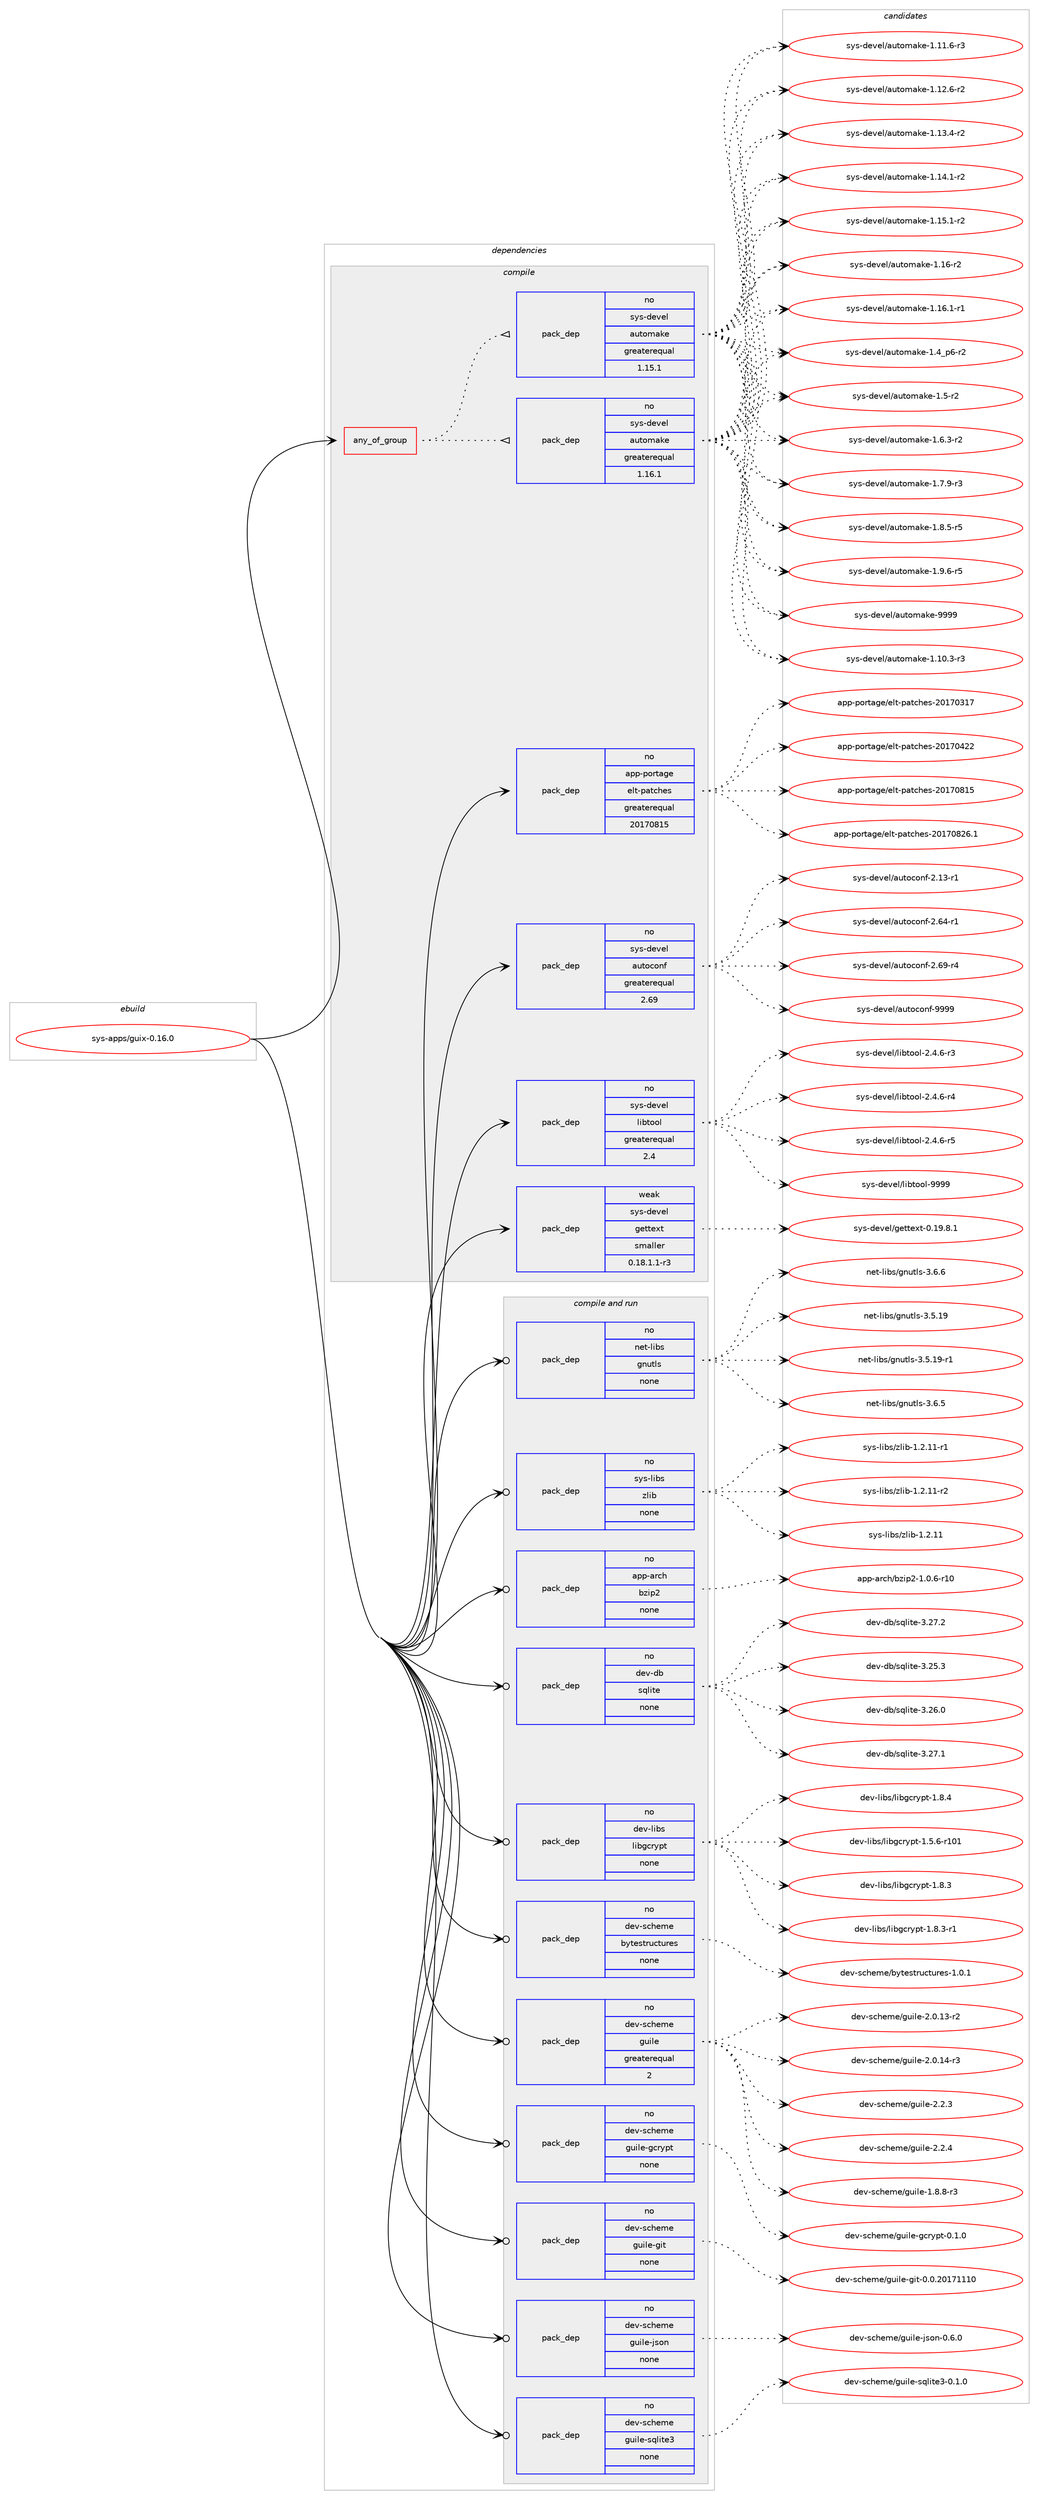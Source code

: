 digraph prolog {

# *************
# Graph options
# *************

newrank=true;
concentrate=true;
compound=true;
graph [rankdir=LR,fontname=Helvetica,fontsize=10,ranksep=1.5];#, ranksep=2.5, nodesep=0.2];
edge  [arrowhead=vee];
node  [fontname=Helvetica,fontsize=10];

# **********
# The ebuild
# **********

subgraph cluster_leftcol {
color=gray;
rank=same;
label=<<i>ebuild</i>>;
id [label="sys-apps/guix-0.16.0", color=red, width=4, href="../sys-apps/guix-0.16.0.svg"];
}

# ****************
# The dependencies
# ****************

subgraph cluster_midcol {
color=gray;
label=<<i>dependencies</i>>;
subgraph cluster_compile {
fillcolor="#eeeeee";
style=filled;
label=<<i>compile</i>>;
subgraph any27109 {
dependency1711434 [label=<<TABLE BORDER="0" CELLBORDER="1" CELLSPACING="0" CELLPADDING="4"><TR><TD CELLPADDING="10">any_of_group</TD></TR></TABLE>>, shape=none, color=red];subgraph pack1227234 {
dependency1711435 [label=<<TABLE BORDER="0" CELLBORDER="1" CELLSPACING="0" CELLPADDING="4" WIDTH="220"><TR><TD ROWSPAN="6" CELLPADDING="30">pack_dep</TD></TR><TR><TD WIDTH="110">no</TD></TR><TR><TD>sys-devel</TD></TR><TR><TD>automake</TD></TR><TR><TD>greaterequal</TD></TR><TR><TD>1.16.1</TD></TR></TABLE>>, shape=none, color=blue];
}
dependency1711434:e -> dependency1711435:w [weight=20,style="dotted",arrowhead="oinv"];
subgraph pack1227235 {
dependency1711436 [label=<<TABLE BORDER="0" CELLBORDER="1" CELLSPACING="0" CELLPADDING="4" WIDTH="220"><TR><TD ROWSPAN="6" CELLPADDING="30">pack_dep</TD></TR><TR><TD WIDTH="110">no</TD></TR><TR><TD>sys-devel</TD></TR><TR><TD>automake</TD></TR><TR><TD>greaterequal</TD></TR><TR><TD>1.15.1</TD></TR></TABLE>>, shape=none, color=blue];
}
dependency1711434:e -> dependency1711436:w [weight=20,style="dotted",arrowhead="oinv"];
}
id:e -> dependency1711434:w [weight=20,style="solid",arrowhead="vee"];
subgraph pack1227236 {
dependency1711437 [label=<<TABLE BORDER="0" CELLBORDER="1" CELLSPACING="0" CELLPADDING="4" WIDTH="220"><TR><TD ROWSPAN="6" CELLPADDING="30">pack_dep</TD></TR><TR><TD WIDTH="110">no</TD></TR><TR><TD>app-portage</TD></TR><TR><TD>elt-patches</TD></TR><TR><TD>greaterequal</TD></TR><TR><TD>20170815</TD></TR></TABLE>>, shape=none, color=blue];
}
id:e -> dependency1711437:w [weight=20,style="solid",arrowhead="vee"];
subgraph pack1227237 {
dependency1711438 [label=<<TABLE BORDER="0" CELLBORDER="1" CELLSPACING="0" CELLPADDING="4" WIDTH="220"><TR><TD ROWSPAN="6" CELLPADDING="30">pack_dep</TD></TR><TR><TD WIDTH="110">no</TD></TR><TR><TD>sys-devel</TD></TR><TR><TD>autoconf</TD></TR><TR><TD>greaterequal</TD></TR><TR><TD>2.69</TD></TR></TABLE>>, shape=none, color=blue];
}
id:e -> dependency1711438:w [weight=20,style="solid",arrowhead="vee"];
subgraph pack1227238 {
dependency1711439 [label=<<TABLE BORDER="0" CELLBORDER="1" CELLSPACING="0" CELLPADDING="4" WIDTH="220"><TR><TD ROWSPAN="6" CELLPADDING="30">pack_dep</TD></TR><TR><TD WIDTH="110">no</TD></TR><TR><TD>sys-devel</TD></TR><TR><TD>libtool</TD></TR><TR><TD>greaterequal</TD></TR><TR><TD>2.4</TD></TR></TABLE>>, shape=none, color=blue];
}
id:e -> dependency1711439:w [weight=20,style="solid",arrowhead="vee"];
subgraph pack1227239 {
dependency1711440 [label=<<TABLE BORDER="0" CELLBORDER="1" CELLSPACING="0" CELLPADDING="4" WIDTH="220"><TR><TD ROWSPAN="6" CELLPADDING="30">pack_dep</TD></TR><TR><TD WIDTH="110">weak</TD></TR><TR><TD>sys-devel</TD></TR><TR><TD>gettext</TD></TR><TR><TD>smaller</TD></TR><TR><TD>0.18.1.1-r3</TD></TR></TABLE>>, shape=none, color=blue];
}
id:e -> dependency1711440:w [weight=20,style="solid",arrowhead="vee"];
}
subgraph cluster_compileandrun {
fillcolor="#eeeeee";
style=filled;
label=<<i>compile and run</i>>;
subgraph pack1227240 {
dependency1711441 [label=<<TABLE BORDER="0" CELLBORDER="1" CELLSPACING="0" CELLPADDING="4" WIDTH="220"><TR><TD ROWSPAN="6" CELLPADDING="30">pack_dep</TD></TR><TR><TD WIDTH="110">no</TD></TR><TR><TD>app-arch</TD></TR><TR><TD>bzip2</TD></TR><TR><TD>none</TD></TR><TR><TD></TD></TR></TABLE>>, shape=none, color=blue];
}
id:e -> dependency1711441:w [weight=20,style="solid",arrowhead="odotvee"];
subgraph pack1227241 {
dependency1711442 [label=<<TABLE BORDER="0" CELLBORDER="1" CELLSPACING="0" CELLPADDING="4" WIDTH="220"><TR><TD ROWSPAN="6" CELLPADDING="30">pack_dep</TD></TR><TR><TD WIDTH="110">no</TD></TR><TR><TD>dev-db</TD></TR><TR><TD>sqlite</TD></TR><TR><TD>none</TD></TR><TR><TD></TD></TR></TABLE>>, shape=none, color=blue];
}
id:e -> dependency1711442:w [weight=20,style="solid",arrowhead="odotvee"];
subgraph pack1227242 {
dependency1711443 [label=<<TABLE BORDER="0" CELLBORDER="1" CELLSPACING="0" CELLPADDING="4" WIDTH="220"><TR><TD ROWSPAN="6" CELLPADDING="30">pack_dep</TD></TR><TR><TD WIDTH="110">no</TD></TR><TR><TD>dev-libs</TD></TR><TR><TD>libgcrypt</TD></TR><TR><TD>none</TD></TR><TR><TD></TD></TR></TABLE>>, shape=none, color=blue];
}
id:e -> dependency1711443:w [weight=20,style="solid",arrowhead="odotvee"];
subgraph pack1227243 {
dependency1711444 [label=<<TABLE BORDER="0" CELLBORDER="1" CELLSPACING="0" CELLPADDING="4" WIDTH="220"><TR><TD ROWSPAN="6" CELLPADDING="30">pack_dep</TD></TR><TR><TD WIDTH="110">no</TD></TR><TR><TD>dev-scheme</TD></TR><TR><TD>bytestructures</TD></TR><TR><TD>none</TD></TR><TR><TD></TD></TR></TABLE>>, shape=none, color=blue];
}
id:e -> dependency1711444:w [weight=20,style="solid",arrowhead="odotvee"];
subgraph pack1227244 {
dependency1711445 [label=<<TABLE BORDER="0" CELLBORDER="1" CELLSPACING="0" CELLPADDING="4" WIDTH="220"><TR><TD ROWSPAN="6" CELLPADDING="30">pack_dep</TD></TR><TR><TD WIDTH="110">no</TD></TR><TR><TD>dev-scheme</TD></TR><TR><TD>guile</TD></TR><TR><TD>greaterequal</TD></TR><TR><TD>2</TD></TR></TABLE>>, shape=none, color=blue];
}
id:e -> dependency1711445:w [weight=20,style="solid",arrowhead="odotvee"];
subgraph pack1227245 {
dependency1711446 [label=<<TABLE BORDER="0" CELLBORDER="1" CELLSPACING="0" CELLPADDING="4" WIDTH="220"><TR><TD ROWSPAN="6" CELLPADDING="30">pack_dep</TD></TR><TR><TD WIDTH="110">no</TD></TR><TR><TD>dev-scheme</TD></TR><TR><TD>guile-gcrypt</TD></TR><TR><TD>none</TD></TR><TR><TD></TD></TR></TABLE>>, shape=none, color=blue];
}
id:e -> dependency1711446:w [weight=20,style="solid",arrowhead="odotvee"];
subgraph pack1227246 {
dependency1711447 [label=<<TABLE BORDER="0" CELLBORDER="1" CELLSPACING="0" CELLPADDING="4" WIDTH="220"><TR><TD ROWSPAN="6" CELLPADDING="30">pack_dep</TD></TR><TR><TD WIDTH="110">no</TD></TR><TR><TD>dev-scheme</TD></TR><TR><TD>guile-git</TD></TR><TR><TD>none</TD></TR><TR><TD></TD></TR></TABLE>>, shape=none, color=blue];
}
id:e -> dependency1711447:w [weight=20,style="solid",arrowhead="odotvee"];
subgraph pack1227247 {
dependency1711448 [label=<<TABLE BORDER="0" CELLBORDER="1" CELLSPACING="0" CELLPADDING="4" WIDTH="220"><TR><TD ROWSPAN="6" CELLPADDING="30">pack_dep</TD></TR><TR><TD WIDTH="110">no</TD></TR><TR><TD>dev-scheme</TD></TR><TR><TD>guile-json</TD></TR><TR><TD>none</TD></TR><TR><TD></TD></TR></TABLE>>, shape=none, color=blue];
}
id:e -> dependency1711448:w [weight=20,style="solid",arrowhead="odotvee"];
subgraph pack1227248 {
dependency1711449 [label=<<TABLE BORDER="0" CELLBORDER="1" CELLSPACING="0" CELLPADDING="4" WIDTH="220"><TR><TD ROWSPAN="6" CELLPADDING="30">pack_dep</TD></TR><TR><TD WIDTH="110">no</TD></TR><TR><TD>dev-scheme</TD></TR><TR><TD>guile-sqlite3</TD></TR><TR><TD>none</TD></TR><TR><TD></TD></TR></TABLE>>, shape=none, color=blue];
}
id:e -> dependency1711449:w [weight=20,style="solid",arrowhead="odotvee"];
subgraph pack1227249 {
dependency1711450 [label=<<TABLE BORDER="0" CELLBORDER="1" CELLSPACING="0" CELLPADDING="4" WIDTH="220"><TR><TD ROWSPAN="6" CELLPADDING="30">pack_dep</TD></TR><TR><TD WIDTH="110">no</TD></TR><TR><TD>net-libs</TD></TR><TR><TD>gnutls</TD></TR><TR><TD>none</TD></TR><TR><TD></TD></TR></TABLE>>, shape=none, color=blue];
}
id:e -> dependency1711450:w [weight=20,style="solid",arrowhead="odotvee"];
subgraph pack1227250 {
dependency1711451 [label=<<TABLE BORDER="0" CELLBORDER="1" CELLSPACING="0" CELLPADDING="4" WIDTH="220"><TR><TD ROWSPAN="6" CELLPADDING="30">pack_dep</TD></TR><TR><TD WIDTH="110">no</TD></TR><TR><TD>sys-libs</TD></TR><TR><TD>zlib</TD></TR><TR><TD>none</TD></TR><TR><TD></TD></TR></TABLE>>, shape=none, color=blue];
}
id:e -> dependency1711451:w [weight=20,style="solid",arrowhead="odotvee"];
}
subgraph cluster_run {
fillcolor="#eeeeee";
style=filled;
label=<<i>run</i>>;
}
}

# **************
# The candidates
# **************

subgraph cluster_choices {
rank=same;
color=gray;
label=<<i>candidates</i>>;

subgraph choice1227234 {
color=black;
nodesep=1;
choice11512111545100101118101108479711711611110997107101454946494846514511451 [label="sys-devel/automake-1.10.3-r3", color=red, width=4,href="../sys-devel/automake-1.10.3-r3.svg"];
choice11512111545100101118101108479711711611110997107101454946494946544511451 [label="sys-devel/automake-1.11.6-r3", color=red, width=4,href="../sys-devel/automake-1.11.6-r3.svg"];
choice11512111545100101118101108479711711611110997107101454946495046544511450 [label="sys-devel/automake-1.12.6-r2", color=red, width=4,href="../sys-devel/automake-1.12.6-r2.svg"];
choice11512111545100101118101108479711711611110997107101454946495146524511450 [label="sys-devel/automake-1.13.4-r2", color=red, width=4,href="../sys-devel/automake-1.13.4-r2.svg"];
choice11512111545100101118101108479711711611110997107101454946495246494511450 [label="sys-devel/automake-1.14.1-r2", color=red, width=4,href="../sys-devel/automake-1.14.1-r2.svg"];
choice11512111545100101118101108479711711611110997107101454946495346494511450 [label="sys-devel/automake-1.15.1-r2", color=red, width=4,href="../sys-devel/automake-1.15.1-r2.svg"];
choice1151211154510010111810110847971171161111099710710145494649544511450 [label="sys-devel/automake-1.16-r2", color=red, width=4,href="../sys-devel/automake-1.16-r2.svg"];
choice11512111545100101118101108479711711611110997107101454946495446494511449 [label="sys-devel/automake-1.16.1-r1", color=red, width=4,href="../sys-devel/automake-1.16.1-r1.svg"];
choice115121115451001011181011084797117116111109971071014549465295112544511450 [label="sys-devel/automake-1.4_p6-r2", color=red, width=4,href="../sys-devel/automake-1.4_p6-r2.svg"];
choice11512111545100101118101108479711711611110997107101454946534511450 [label="sys-devel/automake-1.5-r2", color=red, width=4,href="../sys-devel/automake-1.5-r2.svg"];
choice115121115451001011181011084797117116111109971071014549465446514511450 [label="sys-devel/automake-1.6.3-r2", color=red, width=4,href="../sys-devel/automake-1.6.3-r2.svg"];
choice115121115451001011181011084797117116111109971071014549465546574511451 [label="sys-devel/automake-1.7.9-r3", color=red, width=4,href="../sys-devel/automake-1.7.9-r3.svg"];
choice115121115451001011181011084797117116111109971071014549465646534511453 [label="sys-devel/automake-1.8.5-r5", color=red, width=4,href="../sys-devel/automake-1.8.5-r5.svg"];
choice115121115451001011181011084797117116111109971071014549465746544511453 [label="sys-devel/automake-1.9.6-r5", color=red, width=4,href="../sys-devel/automake-1.9.6-r5.svg"];
choice115121115451001011181011084797117116111109971071014557575757 [label="sys-devel/automake-9999", color=red, width=4,href="../sys-devel/automake-9999.svg"];
dependency1711435:e -> choice11512111545100101118101108479711711611110997107101454946494846514511451:w [style=dotted,weight="100"];
dependency1711435:e -> choice11512111545100101118101108479711711611110997107101454946494946544511451:w [style=dotted,weight="100"];
dependency1711435:e -> choice11512111545100101118101108479711711611110997107101454946495046544511450:w [style=dotted,weight="100"];
dependency1711435:e -> choice11512111545100101118101108479711711611110997107101454946495146524511450:w [style=dotted,weight="100"];
dependency1711435:e -> choice11512111545100101118101108479711711611110997107101454946495246494511450:w [style=dotted,weight="100"];
dependency1711435:e -> choice11512111545100101118101108479711711611110997107101454946495346494511450:w [style=dotted,weight="100"];
dependency1711435:e -> choice1151211154510010111810110847971171161111099710710145494649544511450:w [style=dotted,weight="100"];
dependency1711435:e -> choice11512111545100101118101108479711711611110997107101454946495446494511449:w [style=dotted,weight="100"];
dependency1711435:e -> choice115121115451001011181011084797117116111109971071014549465295112544511450:w [style=dotted,weight="100"];
dependency1711435:e -> choice11512111545100101118101108479711711611110997107101454946534511450:w [style=dotted,weight="100"];
dependency1711435:e -> choice115121115451001011181011084797117116111109971071014549465446514511450:w [style=dotted,weight="100"];
dependency1711435:e -> choice115121115451001011181011084797117116111109971071014549465546574511451:w [style=dotted,weight="100"];
dependency1711435:e -> choice115121115451001011181011084797117116111109971071014549465646534511453:w [style=dotted,weight="100"];
dependency1711435:e -> choice115121115451001011181011084797117116111109971071014549465746544511453:w [style=dotted,weight="100"];
dependency1711435:e -> choice115121115451001011181011084797117116111109971071014557575757:w [style=dotted,weight="100"];
}
subgraph choice1227235 {
color=black;
nodesep=1;
choice11512111545100101118101108479711711611110997107101454946494846514511451 [label="sys-devel/automake-1.10.3-r3", color=red, width=4,href="../sys-devel/automake-1.10.3-r3.svg"];
choice11512111545100101118101108479711711611110997107101454946494946544511451 [label="sys-devel/automake-1.11.6-r3", color=red, width=4,href="../sys-devel/automake-1.11.6-r3.svg"];
choice11512111545100101118101108479711711611110997107101454946495046544511450 [label="sys-devel/automake-1.12.6-r2", color=red, width=4,href="../sys-devel/automake-1.12.6-r2.svg"];
choice11512111545100101118101108479711711611110997107101454946495146524511450 [label="sys-devel/automake-1.13.4-r2", color=red, width=4,href="../sys-devel/automake-1.13.4-r2.svg"];
choice11512111545100101118101108479711711611110997107101454946495246494511450 [label="sys-devel/automake-1.14.1-r2", color=red, width=4,href="../sys-devel/automake-1.14.1-r2.svg"];
choice11512111545100101118101108479711711611110997107101454946495346494511450 [label="sys-devel/automake-1.15.1-r2", color=red, width=4,href="../sys-devel/automake-1.15.1-r2.svg"];
choice1151211154510010111810110847971171161111099710710145494649544511450 [label="sys-devel/automake-1.16-r2", color=red, width=4,href="../sys-devel/automake-1.16-r2.svg"];
choice11512111545100101118101108479711711611110997107101454946495446494511449 [label="sys-devel/automake-1.16.1-r1", color=red, width=4,href="../sys-devel/automake-1.16.1-r1.svg"];
choice115121115451001011181011084797117116111109971071014549465295112544511450 [label="sys-devel/automake-1.4_p6-r2", color=red, width=4,href="../sys-devel/automake-1.4_p6-r2.svg"];
choice11512111545100101118101108479711711611110997107101454946534511450 [label="sys-devel/automake-1.5-r2", color=red, width=4,href="../sys-devel/automake-1.5-r2.svg"];
choice115121115451001011181011084797117116111109971071014549465446514511450 [label="sys-devel/automake-1.6.3-r2", color=red, width=4,href="../sys-devel/automake-1.6.3-r2.svg"];
choice115121115451001011181011084797117116111109971071014549465546574511451 [label="sys-devel/automake-1.7.9-r3", color=red, width=4,href="../sys-devel/automake-1.7.9-r3.svg"];
choice115121115451001011181011084797117116111109971071014549465646534511453 [label="sys-devel/automake-1.8.5-r5", color=red, width=4,href="../sys-devel/automake-1.8.5-r5.svg"];
choice115121115451001011181011084797117116111109971071014549465746544511453 [label="sys-devel/automake-1.9.6-r5", color=red, width=4,href="../sys-devel/automake-1.9.6-r5.svg"];
choice115121115451001011181011084797117116111109971071014557575757 [label="sys-devel/automake-9999", color=red, width=4,href="../sys-devel/automake-9999.svg"];
dependency1711436:e -> choice11512111545100101118101108479711711611110997107101454946494846514511451:w [style=dotted,weight="100"];
dependency1711436:e -> choice11512111545100101118101108479711711611110997107101454946494946544511451:w [style=dotted,weight="100"];
dependency1711436:e -> choice11512111545100101118101108479711711611110997107101454946495046544511450:w [style=dotted,weight="100"];
dependency1711436:e -> choice11512111545100101118101108479711711611110997107101454946495146524511450:w [style=dotted,weight="100"];
dependency1711436:e -> choice11512111545100101118101108479711711611110997107101454946495246494511450:w [style=dotted,weight="100"];
dependency1711436:e -> choice11512111545100101118101108479711711611110997107101454946495346494511450:w [style=dotted,weight="100"];
dependency1711436:e -> choice1151211154510010111810110847971171161111099710710145494649544511450:w [style=dotted,weight="100"];
dependency1711436:e -> choice11512111545100101118101108479711711611110997107101454946495446494511449:w [style=dotted,weight="100"];
dependency1711436:e -> choice115121115451001011181011084797117116111109971071014549465295112544511450:w [style=dotted,weight="100"];
dependency1711436:e -> choice11512111545100101118101108479711711611110997107101454946534511450:w [style=dotted,weight="100"];
dependency1711436:e -> choice115121115451001011181011084797117116111109971071014549465446514511450:w [style=dotted,weight="100"];
dependency1711436:e -> choice115121115451001011181011084797117116111109971071014549465546574511451:w [style=dotted,weight="100"];
dependency1711436:e -> choice115121115451001011181011084797117116111109971071014549465646534511453:w [style=dotted,weight="100"];
dependency1711436:e -> choice115121115451001011181011084797117116111109971071014549465746544511453:w [style=dotted,weight="100"];
dependency1711436:e -> choice115121115451001011181011084797117116111109971071014557575757:w [style=dotted,weight="100"];
}
subgraph choice1227236 {
color=black;
nodesep=1;
choice97112112451121111141169710310147101108116451129711699104101115455048495548514955 [label="app-portage/elt-patches-20170317", color=red, width=4,href="../app-portage/elt-patches-20170317.svg"];
choice97112112451121111141169710310147101108116451129711699104101115455048495548525050 [label="app-portage/elt-patches-20170422", color=red, width=4,href="../app-portage/elt-patches-20170422.svg"];
choice97112112451121111141169710310147101108116451129711699104101115455048495548564953 [label="app-portage/elt-patches-20170815", color=red, width=4,href="../app-portage/elt-patches-20170815.svg"];
choice971121124511211111411697103101471011081164511297116991041011154550484955485650544649 [label="app-portage/elt-patches-20170826.1", color=red, width=4,href="../app-portage/elt-patches-20170826.1.svg"];
dependency1711437:e -> choice97112112451121111141169710310147101108116451129711699104101115455048495548514955:w [style=dotted,weight="100"];
dependency1711437:e -> choice97112112451121111141169710310147101108116451129711699104101115455048495548525050:w [style=dotted,weight="100"];
dependency1711437:e -> choice97112112451121111141169710310147101108116451129711699104101115455048495548564953:w [style=dotted,weight="100"];
dependency1711437:e -> choice971121124511211111411697103101471011081164511297116991041011154550484955485650544649:w [style=dotted,weight="100"];
}
subgraph choice1227237 {
color=black;
nodesep=1;
choice1151211154510010111810110847971171161119911111010245504649514511449 [label="sys-devel/autoconf-2.13-r1", color=red, width=4,href="../sys-devel/autoconf-2.13-r1.svg"];
choice1151211154510010111810110847971171161119911111010245504654524511449 [label="sys-devel/autoconf-2.64-r1", color=red, width=4,href="../sys-devel/autoconf-2.64-r1.svg"];
choice1151211154510010111810110847971171161119911111010245504654574511452 [label="sys-devel/autoconf-2.69-r4", color=red, width=4,href="../sys-devel/autoconf-2.69-r4.svg"];
choice115121115451001011181011084797117116111991111101024557575757 [label="sys-devel/autoconf-9999", color=red, width=4,href="../sys-devel/autoconf-9999.svg"];
dependency1711438:e -> choice1151211154510010111810110847971171161119911111010245504649514511449:w [style=dotted,weight="100"];
dependency1711438:e -> choice1151211154510010111810110847971171161119911111010245504654524511449:w [style=dotted,weight="100"];
dependency1711438:e -> choice1151211154510010111810110847971171161119911111010245504654574511452:w [style=dotted,weight="100"];
dependency1711438:e -> choice115121115451001011181011084797117116111991111101024557575757:w [style=dotted,weight="100"];
}
subgraph choice1227238 {
color=black;
nodesep=1;
choice1151211154510010111810110847108105981161111111084550465246544511451 [label="sys-devel/libtool-2.4.6-r3", color=red, width=4,href="../sys-devel/libtool-2.4.6-r3.svg"];
choice1151211154510010111810110847108105981161111111084550465246544511452 [label="sys-devel/libtool-2.4.6-r4", color=red, width=4,href="../sys-devel/libtool-2.4.6-r4.svg"];
choice1151211154510010111810110847108105981161111111084550465246544511453 [label="sys-devel/libtool-2.4.6-r5", color=red, width=4,href="../sys-devel/libtool-2.4.6-r5.svg"];
choice1151211154510010111810110847108105981161111111084557575757 [label="sys-devel/libtool-9999", color=red, width=4,href="../sys-devel/libtool-9999.svg"];
dependency1711439:e -> choice1151211154510010111810110847108105981161111111084550465246544511451:w [style=dotted,weight="100"];
dependency1711439:e -> choice1151211154510010111810110847108105981161111111084550465246544511452:w [style=dotted,weight="100"];
dependency1711439:e -> choice1151211154510010111810110847108105981161111111084550465246544511453:w [style=dotted,weight="100"];
dependency1711439:e -> choice1151211154510010111810110847108105981161111111084557575757:w [style=dotted,weight="100"];
}
subgraph choice1227239 {
color=black;
nodesep=1;
choice1151211154510010111810110847103101116116101120116454846495746564649 [label="sys-devel/gettext-0.19.8.1", color=red, width=4,href="../sys-devel/gettext-0.19.8.1.svg"];
dependency1711440:e -> choice1151211154510010111810110847103101116116101120116454846495746564649:w [style=dotted,weight="100"];
}
subgraph choice1227240 {
color=black;
nodesep=1;
choice97112112459711499104479812210511250454946484654451144948 [label="app-arch/bzip2-1.0.6-r10", color=red, width=4,href="../app-arch/bzip2-1.0.6-r10.svg"];
dependency1711441:e -> choice97112112459711499104479812210511250454946484654451144948:w [style=dotted,weight="100"];
}
subgraph choice1227241 {
color=black;
nodesep=1;
choice10010111845100984711511310810511610145514650534651 [label="dev-db/sqlite-3.25.3", color=red, width=4,href="../dev-db/sqlite-3.25.3.svg"];
choice10010111845100984711511310810511610145514650544648 [label="dev-db/sqlite-3.26.0", color=red, width=4,href="../dev-db/sqlite-3.26.0.svg"];
choice10010111845100984711511310810511610145514650554649 [label="dev-db/sqlite-3.27.1", color=red, width=4,href="../dev-db/sqlite-3.27.1.svg"];
choice10010111845100984711511310810511610145514650554650 [label="dev-db/sqlite-3.27.2", color=red, width=4,href="../dev-db/sqlite-3.27.2.svg"];
dependency1711442:e -> choice10010111845100984711511310810511610145514650534651:w [style=dotted,weight="100"];
dependency1711442:e -> choice10010111845100984711511310810511610145514650544648:w [style=dotted,weight="100"];
dependency1711442:e -> choice10010111845100984711511310810511610145514650554649:w [style=dotted,weight="100"];
dependency1711442:e -> choice10010111845100984711511310810511610145514650554650:w [style=dotted,weight="100"];
}
subgraph choice1227242 {
color=black;
nodesep=1;
choice100101118451081059811547108105981039911412111211645494653465445114494849 [label="dev-libs/libgcrypt-1.5.6-r101", color=red, width=4,href="../dev-libs/libgcrypt-1.5.6-r101.svg"];
choice1001011184510810598115471081059810399114121112116454946564651 [label="dev-libs/libgcrypt-1.8.3", color=red, width=4,href="../dev-libs/libgcrypt-1.8.3.svg"];
choice10010111845108105981154710810598103991141211121164549465646514511449 [label="dev-libs/libgcrypt-1.8.3-r1", color=red, width=4,href="../dev-libs/libgcrypt-1.8.3-r1.svg"];
choice1001011184510810598115471081059810399114121112116454946564652 [label="dev-libs/libgcrypt-1.8.4", color=red, width=4,href="../dev-libs/libgcrypt-1.8.4.svg"];
dependency1711443:e -> choice100101118451081059811547108105981039911412111211645494653465445114494849:w [style=dotted,weight="100"];
dependency1711443:e -> choice1001011184510810598115471081059810399114121112116454946564651:w [style=dotted,weight="100"];
dependency1711443:e -> choice10010111845108105981154710810598103991141211121164549465646514511449:w [style=dotted,weight="100"];
dependency1711443:e -> choice1001011184510810598115471081059810399114121112116454946564652:w [style=dotted,weight="100"];
}
subgraph choice1227243 {
color=black;
nodesep=1;
choice1001011184511599104101109101479812111610111511611411799116117114101115454946484649 [label="dev-scheme/bytestructures-1.0.1", color=red, width=4,href="../dev-scheme/bytestructures-1.0.1.svg"];
dependency1711444:e -> choice1001011184511599104101109101479812111610111511611411799116117114101115454946484649:w [style=dotted,weight="100"];
}
subgraph choice1227244 {
color=black;
nodesep=1;
choice1001011184511599104101109101471031171051081014549465646564511451 [label="dev-scheme/guile-1.8.8-r3", color=red, width=4,href="../dev-scheme/guile-1.8.8-r3.svg"];
choice100101118451159910410110910147103117105108101455046484649514511450 [label="dev-scheme/guile-2.0.13-r2", color=red, width=4,href="../dev-scheme/guile-2.0.13-r2.svg"];
choice100101118451159910410110910147103117105108101455046484649524511451 [label="dev-scheme/guile-2.0.14-r3", color=red, width=4,href="../dev-scheme/guile-2.0.14-r3.svg"];
choice100101118451159910410110910147103117105108101455046504651 [label="dev-scheme/guile-2.2.3", color=red, width=4,href="../dev-scheme/guile-2.2.3.svg"];
choice100101118451159910410110910147103117105108101455046504652 [label="dev-scheme/guile-2.2.4", color=red, width=4,href="../dev-scheme/guile-2.2.4.svg"];
dependency1711445:e -> choice1001011184511599104101109101471031171051081014549465646564511451:w [style=dotted,weight="100"];
dependency1711445:e -> choice100101118451159910410110910147103117105108101455046484649514511450:w [style=dotted,weight="100"];
dependency1711445:e -> choice100101118451159910410110910147103117105108101455046484649524511451:w [style=dotted,weight="100"];
dependency1711445:e -> choice100101118451159910410110910147103117105108101455046504651:w [style=dotted,weight="100"];
dependency1711445:e -> choice100101118451159910410110910147103117105108101455046504652:w [style=dotted,weight="100"];
}
subgraph choice1227245 {
color=black;
nodesep=1;
choice1001011184511599104101109101471031171051081014510399114121112116454846494648 [label="dev-scheme/guile-gcrypt-0.1.0", color=red, width=4,href="../dev-scheme/guile-gcrypt-0.1.0.svg"];
dependency1711446:e -> choice1001011184511599104101109101471031171051081014510399114121112116454846494648:w [style=dotted,weight="100"];
}
subgraph choice1227246 {
color=black;
nodesep=1;
choice1001011184511599104101109101471031171051081014510310511645484648465048495549494948 [label="dev-scheme/guile-git-0.0.20171110", color=red, width=4,href="../dev-scheme/guile-git-0.0.20171110.svg"];
dependency1711447:e -> choice1001011184511599104101109101471031171051081014510310511645484648465048495549494948:w [style=dotted,weight="100"];
}
subgraph choice1227247 {
color=black;
nodesep=1;
choice10010111845115991041011091014710311710510810145106115111110454846544648 [label="dev-scheme/guile-json-0.6.0", color=red, width=4,href="../dev-scheme/guile-json-0.6.0.svg"];
dependency1711448:e -> choice10010111845115991041011091014710311710510810145106115111110454846544648:w [style=dotted,weight="100"];
}
subgraph choice1227248 {
color=black;
nodesep=1;
choice1001011184511599104101109101471031171051081014511511310810511610151454846494648 [label="dev-scheme/guile-sqlite3-0.1.0", color=red, width=4,href="../dev-scheme/guile-sqlite3-0.1.0.svg"];
dependency1711449:e -> choice1001011184511599104101109101471031171051081014511511310810511610151454846494648:w [style=dotted,weight="100"];
}
subgraph choice1227249 {
color=black;
nodesep=1;
choice11010111645108105981154710311011711610811545514653464957 [label="net-libs/gnutls-3.5.19", color=red, width=4,href="../net-libs/gnutls-3.5.19.svg"];
choice110101116451081059811547103110117116108115455146534649574511449 [label="net-libs/gnutls-3.5.19-r1", color=red, width=4,href="../net-libs/gnutls-3.5.19-r1.svg"];
choice110101116451081059811547103110117116108115455146544653 [label="net-libs/gnutls-3.6.5", color=red, width=4,href="../net-libs/gnutls-3.6.5.svg"];
choice110101116451081059811547103110117116108115455146544654 [label="net-libs/gnutls-3.6.6", color=red, width=4,href="../net-libs/gnutls-3.6.6.svg"];
dependency1711450:e -> choice11010111645108105981154710311011711610811545514653464957:w [style=dotted,weight="100"];
dependency1711450:e -> choice110101116451081059811547103110117116108115455146534649574511449:w [style=dotted,weight="100"];
dependency1711450:e -> choice110101116451081059811547103110117116108115455146544653:w [style=dotted,weight="100"];
dependency1711450:e -> choice110101116451081059811547103110117116108115455146544654:w [style=dotted,weight="100"];
}
subgraph choice1227250 {
color=black;
nodesep=1;
choice1151211154510810598115471221081059845494650464949 [label="sys-libs/zlib-1.2.11", color=red, width=4,href="../sys-libs/zlib-1.2.11.svg"];
choice11512111545108105981154712210810598454946504649494511449 [label="sys-libs/zlib-1.2.11-r1", color=red, width=4,href="../sys-libs/zlib-1.2.11-r1.svg"];
choice11512111545108105981154712210810598454946504649494511450 [label="sys-libs/zlib-1.2.11-r2", color=red, width=4,href="../sys-libs/zlib-1.2.11-r2.svg"];
dependency1711451:e -> choice1151211154510810598115471221081059845494650464949:w [style=dotted,weight="100"];
dependency1711451:e -> choice11512111545108105981154712210810598454946504649494511449:w [style=dotted,weight="100"];
dependency1711451:e -> choice11512111545108105981154712210810598454946504649494511450:w [style=dotted,weight="100"];
}
}

}
